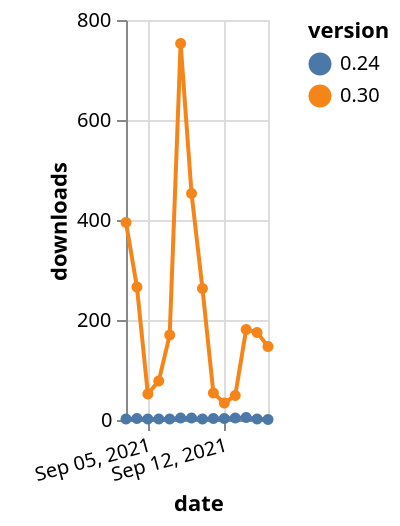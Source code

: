 {"$schema": "https://vega.github.io/schema/vega-lite/v5.json", "description": "A simple bar chart with embedded data.", "data": {"values": [{"date": "2021-09-03", "total": 148062, "delta": 395, "version": "0.30"}, {"date": "2021-09-04", "total": 148328, "delta": 266, "version": "0.30"}, {"date": "2021-09-05", "total": 148380, "delta": 52, "version": "0.30"}, {"date": "2021-09-06", "total": 148458, "delta": 78, "version": "0.30"}, {"date": "2021-09-07", "total": 148628, "delta": 170, "version": "0.30"}, {"date": "2021-09-08", "total": 149381, "delta": 753, "version": "0.30"}, {"date": "2021-09-09", "total": 149834, "delta": 453, "version": "0.30"}, {"date": "2021-09-10", "total": 150097, "delta": 263, "version": "0.30"}, {"date": "2021-09-11", "total": 150151, "delta": 54, "version": "0.30"}, {"date": "2021-09-12", "total": 150185, "delta": 34, "version": "0.30"}, {"date": "2021-09-13", "total": 150234, "delta": 49, "version": "0.30"}, {"date": "2021-09-14", "total": 150415, "delta": 181, "version": "0.30"}, {"date": "2021-09-15", "total": 150590, "delta": 175, "version": "0.30"}, {"date": "2021-09-16", "total": 150737, "delta": 147, "version": "0.30"}, {"date": "2021-09-03", "total": 13669, "delta": 2, "version": "0.24"}, {"date": "2021-09-04", "total": 13672, "delta": 3, "version": "0.24"}, {"date": "2021-09-05", "total": 13674, "delta": 2, "version": "0.24"}, {"date": "2021-09-06", "total": 13676, "delta": 2, "version": "0.24"}, {"date": "2021-09-07", "total": 13678, "delta": 2, "version": "0.24"}, {"date": "2021-09-08", "total": 13682, "delta": 4, "version": "0.24"}, {"date": "2021-09-09", "total": 13686, "delta": 4, "version": "0.24"}, {"date": "2021-09-10", "total": 13688, "delta": 2, "version": "0.24"}, {"date": "2021-09-11", "total": 13691, "delta": 3, "version": "0.24"}, {"date": "2021-09-12", "total": 13694, "delta": 3, "version": "0.24"}, {"date": "2021-09-13", "total": 13698, "delta": 4, "version": "0.24"}, {"date": "2021-09-14", "total": 13703, "delta": 5, "version": "0.24"}, {"date": "2021-09-15", "total": 13705, "delta": 2, "version": "0.24"}, {"date": "2021-09-16", "total": 13706, "delta": 1, "version": "0.24"}]}, "width": "container", "mark": {"type": "line", "point": {"filled": true}}, "encoding": {"x": {"field": "date", "type": "temporal", "timeUnit": "yearmonthdate", "title": "date", "axis": {"labelAngle": -15}}, "y": {"field": "delta", "type": "quantitative", "title": "downloads"}, "color": {"field": "version", "type": "nominal"}, "tooltip": {"field": "delta"}}}